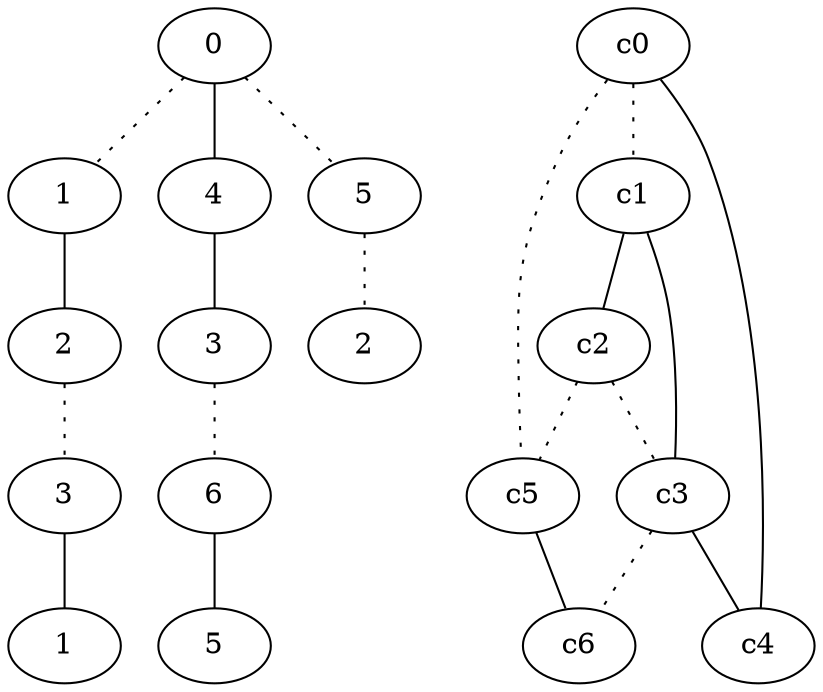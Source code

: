 graph {
a0[label=0];
a1[label=1];
a2[label=2];
a3[label=3];
a4[label=1];
a5[label=4];
a6[label=3];
a7[label=6];
a8[label=5];
a9[label=5];
a10[label=2];
a0 -- a1 [style=dotted];
a0 -- a5;
a0 -- a9 [style=dotted];
a1 -- a2;
a2 -- a3 [style=dotted];
a3 -- a4;
a5 -- a6;
a6 -- a7 [style=dotted];
a7 -- a8;
a9 -- a10 [style=dotted];
c0 -- c1 [style=dotted];
c0 -- c4;
c0 -- c5 [style=dotted];
c1 -- c2;
c1 -- c3;
c2 -- c3 [style=dotted];
c2 -- c5 [style=dotted];
c3 -- c4;
c3 -- c6 [style=dotted];
c5 -- c6;
}
